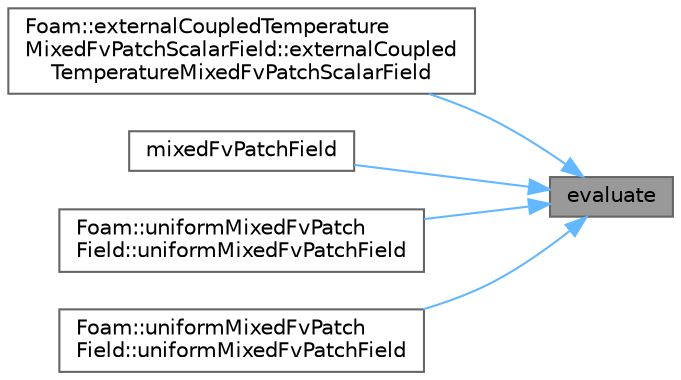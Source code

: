 digraph "evaluate"
{
 // LATEX_PDF_SIZE
  bgcolor="transparent";
  edge [fontname=Helvetica,fontsize=10,labelfontname=Helvetica,labelfontsize=10];
  node [fontname=Helvetica,fontsize=10,shape=box,height=0.2,width=0.4];
  rankdir="RL";
  Node1 [id="Node000001",label="evaluate",height=0.2,width=0.4,color="gray40", fillcolor="grey60", style="filled", fontcolor="black",tooltip=" "];
  Node1 -> Node2 [id="edge1_Node000001_Node000002",dir="back",color="steelblue1",style="solid",tooltip=" "];
  Node2 [id="Node000002",label="Foam::externalCoupledTemperature\lMixedFvPatchScalarField::externalCoupled\lTemperatureMixedFvPatchScalarField",height=0.2,width=0.4,color="grey40", fillcolor="white", style="filled",URL="$classFoam_1_1externalCoupledTemperatureMixedFvPatchScalarField.html#a0f8cf34a7c42ba57289eeccb903ad580",tooltip=" "];
  Node1 -> Node3 [id="edge2_Node000001_Node000003",dir="back",color="steelblue1",style="solid",tooltip=" "];
  Node3 [id="Node000003",label="mixedFvPatchField",height=0.2,width=0.4,color="grey40", fillcolor="white", style="filled",URL="$classFoam_1_1mixedFvPatchField.html#ac7159420516b2b82bec4c8c5cf72dc8f",tooltip=" "];
  Node1 -> Node4 [id="edge3_Node000001_Node000004",dir="back",color="steelblue1",style="solid",tooltip=" "];
  Node4 [id="Node000004",label="Foam::uniformMixedFvPatch\lField::uniformMixedFvPatchField",height=0.2,width=0.4,color="grey40", fillcolor="white", style="filled",URL="$classFoam_1_1uniformMixedFvPatchField.html#a790d2f7883750717d90877576331abae",tooltip=" "];
  Node1 -> Node5 [id="edge4_Node000001_Node000005",dir="back",color="steelblue1",style="solid",tooltip=" "];
  Node5 [id="Node000005",label="Foam::uniformMixedFvPatch\lField::uniformMixedFvPatchField",height=0.2,width=0.4,color="grey40", fillcolor="white", style="filled",URL="$classFoam_1_1uniformMixedFvPatchField.html#af4c23ea96039900500a3c7bdd1ddad6b",tooltip=" "];
}
